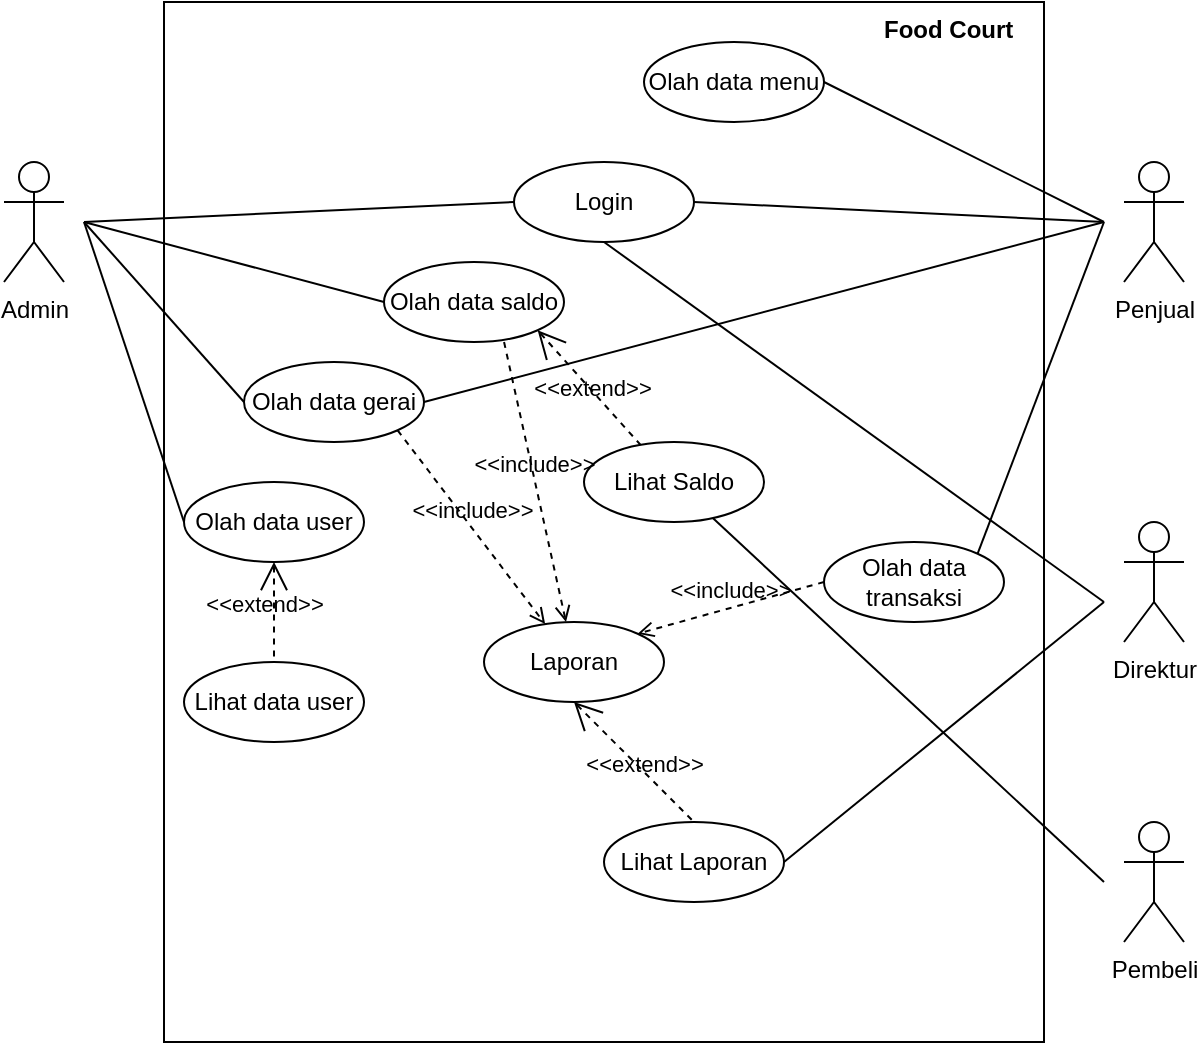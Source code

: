 <mxfile version="20.4.0" type="github">
  <diagram id="5NevkD6eyl63rK0qc-1e" name="Page-1">
    <mxGraphModel dx="814" dy="531" grid="1" gridSize="10" guides="1" tooltips="1" connect="1" arrows="1" fold="1" page="1" pageScale="1" pageWidth="850" pageHeight="1100" math="0" shadow="0">
      <root>
        <mxCell id="0" />
        <mxCell id="1" parent="0" />
        <mxCell id="AvcMGMHJoSDBEEvndyEJ-1" value="&lt;div style=&quot;&quot;&gt;&lt;span style=&quot;background-color: initial;&quot;&gt;Food Court&amp;nbsp; &amp;nbsp;&amp;nbsp;&lt;/span&gt;&lt;/div&gt;" style="shape=rect;html=1;verticalAlign=top;fontStyle=1;whiteSpace=wrap;align=right;" vertex="1" parent="1">
          <mxGeometry x="160" y="10" width="440" height="520" as="geometry" />
        </mxCell>
        <mxCell id="AvcMGMHJoSDBEEvndyEJ-2" value="Admin" style="shape=umlActor;html=1;verticalLabelPosition=bottom;verticalAlign=top;align=center;" vertex="1" parent="1">
          <mxGeometry x="80" y="90" width="30" height="60" as="geometry" />
        </mxCell>
        <mxCell id="AvcMGMHJoSDBEEvndyEJ-3" value="Login" style="ellipse;whiteSpace=wrap;html=1;" vertex="1" parent="1">
          <mxGeometry x="335" y="90" width="90" height="40" as="geometry" />
        </mxCell>
        <mxCell id="AvcMGMHJoSDBEEvndyEJ-4" value="" style="edgeStyle=none;html=1;endArrow=none;verticalAlign=bottom;rounded=0;entryX=0;entryY=0.5;entryDx=0;entryDy=0;" edge="1" parent="1" target="AvcMGMHJoSDBEEvndyEJ-3">
          <mxGeometry width="160" relative="1" as="geometry">
            <mxPoint x="120" y="120" as="sourcePoint" />
            <mxPoint x="430" y="180" as="targetPoint" />
          </mxGeometry>
        </mxCell>
        <mxCell id="AvcMGMHJoSDBEEvndyEJ-5" value="Penjual" style="shape=umlActor;html=1;verticalLabelPosition=bottom;verticalAlign=top;align=center;" vertex="1" parent="1">
          <mxGeometry x="640" y="90" width="30" height="60" as="geometry" />
        </mxCell>
        <mxCell id="AvcMGMHJoSDBEEvndyEJ-6" value="" style="edgeStyle=none;html=1;endArrow=none;verticalAlign=bottom;rounded=0;exitX=1;exitY=0.5;exitDx=0;exitDy=0;" edge="1" parent="1" source="AvcMGMHJoSDBEEvndyEJ-3">
          <mxGeometry width="160" relative="1" as="geometry">
            <mxPoint x="130" y="130" as="sourcePoint" />
            <mxPoint x="630" y="120" as="targetPoint" />
          </mxGeometry>
        </mxCell>
        <mxCell id="AvcMGMHJoSDBEEvndyEJ-7" value="Direktur" style="shape=umlActor;html=1;verticalLabelPosition=bottom;verticalAlign=top;align=center;" vertex="1" parent="1">
          <mxGeometry x="640" y="270" width="30" height="60" as="geometry" />
        </mxCell>
        <mxCell id="AvcMGMHJoSDBEEvndyEJ-8" value="" style="edgeStyle=none;html=1;endArrow=none;verticalAlign=bottom;rounded=0;entryX=0.5;entryY=1;entryDx=0;entryDy=0;" edge="1" parent="1" target="AvcMGMHJoSDBEEvndyEJ-3">
          <mxGeometry width="160" relative="1" as="geometry">
            <mxPoint x="630" y="310" as="sourcePoint" />
            <mxPoint x="345" y="120" as="targetPoint" />
          </mxGeometry>
        </mxCell>
        <mxCell id="AvcMGMHJoSDBEEvndyEJ-9" value="Olah data user" style="ellipse;whiteSpace=wrap;html=1;" vertex="1" parent="1">
          <mxGeometry x="170" y="250" width="90" height="40" as="geometry" />
        </mxCell>
        <mxCell id="AvcMGMHJoSDBEEvndyEJ-11" value="" style="edgeStyle=none;html=1;endArrow=none;verticalAlign=bottom;rounded=0;entryX=0;entryY=0.5;entryDx=0;entryDy=0;" edge="1" parent="1" target="AvcMGMHJoSDBEEvndyEJ-9">
          <mxGeometry width="160" relative="1" as="geometry">
            <mxPoint x="120" y="120" as="sourcePoint" />
            <mxPoint x="355" y="130" as="targetPoint" />
          </mxGeometry>
        </mxCell>
        <mxCell id="AvcMGMHJoSDBEEvndyEJ-12" value="Lihat data user" style="ellipse;whiteSpace=wrap;html=1;" vertex="1" parent="1">
          <mxGeometry x="170" y="340" width="90" height="40" as="geometry" />
        </mxCell>
        <mxCell id="AvcMGMHJoSDBEEvndyEJ-13" value="&amp;lt;&amp;lt;extend&amp;gt;&amp;gt;" style="edgeStyle=none;html=1;startArrow=open;endArrow=none;startSize=12;verticalAlign=bottom;dashed=1;labelBackgroundColor=none;rounded=0;exitX=0.5;exitY=1;exitDx=0;exitDy=0;" edge="1" parent="1" source="AvcMGMHJoSDBEEvndyEJ-9" target="AvcMGMHJoSDBEEvndyEJ-12">
          <mxGeometry x="0.2" y="-5" width="160" relative="1" as="geometry">
            <mxPoint x="120" y="380" as="sourcePoint" />
            <mxPoint x="280" y="380" as="targetPoint" />
            <mxPoint as="offset" />
          </mxGeometry>
        </mxCell>
        <mxCell id="AvcMGMHJoSDBEEvndyEJ-14" value="Olah data saldo" style="ellipse;whiteSpace=wrap;html=1;" vertex="1" parent="1">
          <mxGeometry x="270" y="140" width="90" height="40" as="geometry" />
        </mxCell>
        <mxCell id="AvcMGMHJoSDBEEvndyEJ-15" value="" style="edgeStyle=none;html=1;endArrow=none;verticalAlign=bottom;rounded=0;entryX=0;entryY=0.5;entryDx=0;entryDy=0;" edge="1" parent="1" target="AvcMGMHJoSDBEEvndyEJ-14">
          <mxGeometry width="160" relative="1" as="geometry">
            <mxPoint x="120" y="120" as="sourcePoint" />
            <mxPoint x="365" y="140" as="targetPoint" />
          </mxGeometry>
        </mxCell>
        <mxCell id="AvcMGMHJoSDBEEvndyEJ-16" value="Olah data gerai" style="ellipse;whiteSpace=wrap;html=1;" vertex="1" parent="1">
          <mxGeometry x="200" y="190" width="90" height="40" as="geometry" />
        </mxCell>
        <mxCell id="AvcMGMHJoSDBEEvndyEJ-17" value="" style="edgeStyle=none;html=1;endArrow=none;verticalAlign=bottom;rounded=0;entryX=0;entryY=0.5;entryDx=0;entryDy=0;" edge="1" parent="1" target="AvcMGMHJoSDBEEvndyEJ-16">
          <mxGeometry width="160" relative="1" as="geometry">
            <mxPoint x="120" y="120" as="sourcePoint" />
            <mxPoint x="375" y="150" as="targetPoint" />
          </mxGeometry>
        </mxCell>
        <mxCell id="AvcMGMHJoSDBEEvndyEJ-18" value="" style="edgeStyle=none;html=1;endArrow=none;verticalAlign=bottom;rounded=0;exitX=1;exitY=0.5;exitDx=0;exitDy=0;" edge="1" parent="1" source="AvcMGMHJoSDBEEvndyEJ-16">
          <mxGeometry width="160" relative="1" as="geometry">
            <mxPoint x="170" y="170" as="sourcePoint" />
            <mxPoint x="630" y="120" as="targetPoint" />
          </mxGeometry>
        </mxCell>
        <mxCell id="AvcMGMHJoSDBEEvndyEJ-19" value="Olah data transaksi" style="ellipse;whiteSpace=wrap;html=1;" vertex="1" parent="1">
          <mxGeometry x="490" y="280" width="90" height="40" as="geometry" />
        </mxCell>
        <mxCell id="AvcMGMHJoSDBEEvndyEJ-21" value="" style="edgeStyle=none;html=1;endArrow=none;verticalAlign=bottom;rounded=0;exitX=1;exitY=0;exitDx=0;exitDy=0;" edge="1" parent="1" source="AvcMGMHJoSDBEEvndyEJ-19">
          <mxGeometry width="160" relative="1" as="geometry">
            <mxPoint x="180" y="180" as="sourcePoint" />
            <mxPoint x="630" y="120" as="targetPoint" />
          </mxGeometry>
        </mxCell>
        <mxCell id="AvcMGMHJoSDBEEvndyEJ-22" value="Lihat Saldo" style="ellipse;whiteSpace=wrap;html=1;" vertex="1" parent="1">
          <mxGeometry x="370" y="230" width="90" height="40" as="geometry" />
        </mxCell>
        <mxCell id="AvcMGMHJoSDBEEvndyEJ-23" value="&amp;lt;&amp;lt;extend&amp;gt;&amp;gt;" style="edgeStyle=none;html=1;startArrow=open;endArrow=none;startSize=12;verticalAlign=bottom;dashed=1;labelBackgroundColor=none;rounded=0;exitX=1;exitY=1;exitDx=0;exitDy=0;" edge="1" parent="1" source="AvcMGMHJoSDBEEvndyEJ-14" target="AvcMGMHJoSDBEEvndyEJ-22">
          <mxGeometry x="0.2" y="-5" width="160" relative="1" as="geometry">
            <mxPoint x="255" y="300" as="sourcePoint" />
            <mxPoint x="255" y="350" as="targetPoint" />
            <mxPoint as="offset" />
          </mxGeometry>
        </mxCell>
        <mxCell id="AvcMGMHJoSDBEEvndyEJ-24" value="Pembeli" style="shape=umlActor;html=1;verticalLabelPosition=bottom;verticalAlign=top;align=center;" vertex="1" parent="1">
          <mxGeometry x="640" y="420" width="30" height="60" as="geometry" />
        </mxCell>
        <mxCell id="AvcMGMHJoSDBEEvndyEJ-25" value="" style="edgeStyle=none;html=1;endArrow=none;verticalAlign=bottom;rounded=0;" edge="1" parent="1" source="AvcMGMHJoSDBEEvndyEJ-22">
          <mxGeometry width="160" relative="1" as="geometry">
            <mxPoint x="130" y="130" as="sourcePoint" />
            <mxPoint x="630" y="450" as="targetPoint" />
          </mxGeometry>
        </mxCell>
        <mxCell id="AvcMGMHJoSDBEEvndyEJ-26" value="Lihat Laporan" style="ellipse;whiteSpace=wrap;html=1;" vertex="1" parent="1">
          <mxGeometry x="380" y="420" width="90" height="40" as="geometry" />
        </mxCell>
        <mxCell id="AvcMGMHJoSDBEEvndyEJ-27" value="" style="edgeStyle=none;html=1;endArrow=none;verticalAlign=bottom;rounded=0;entryX=1;entryY=0.5;entryDx=0;entryDy=0;" edge="1" parent="1" target="AvcMGMHJoSDBEEvndyEJ-26">
          <mxGeometry width="160" relative="1" as="geometry">
            <mxPoint x="630" y="310" as="sourcePoint" />
            <mxPoint x="220" y="230" as="targetPoint" />
          </mxGeometry>
        </mxCell>
        <mxCell id="AvcMGMHJoSDBEEvndyEJ-28" value="Laporan" style="ellipse;whiteSpace=wrap;html=1;" vertex="1" parent="1">
          <mxGeometry x="320" y="320" width="90" height="40" as="geometry" />
        </mxCell>
        <mxCell id="AvcMGMHJoSDBEEvndyEJ-29" value="&amp;lt;&amp;lt;include&amp;gt;&amp;gt;" style="edgeStyle=none;html=1;endArrow=open;verticalAlign=bottom;dashed=1;labelBackgroundColor=none;rounded=0;exitX=1;exitY=1;exitDx=0;exitDy=0;" edge="1" parent="1" source="AvcMGMHJoSDBEEvndyEJ-16" target="AvcMGMHJoSDBEEvndyEJ-28">
          <mxGeometry width="160" relative="1" as="geometry">
            <mxPoint x="280" y="300" as="sourcePoint" />
            <mxPoint x="440" y="300" as="targetPoint" />
          </mxGeometry>
        </mxCell>
        <mxCell id="AvcMGMHJoSDBEEvndyEJ-30" value="&amp;lt;&amp;lt;include&amp;gt;&amp;gt;" style="edgeStyle=none;html=1;endArrow=open;verticalAlign=bottom;dashed=1;labelBackgroundColor=none;rounded=0;exitX=0;exitY=0.5;exitDx=0;exitDy=0;entryX=1;entryY=0;entryDx=0;entryDy=0;" edge="1" parent="1" source="AvcMGMHJoSDBEEvndyEJ-19" target="AvcMGMHJoSDBEEvndyEJ-28">
          <mxGeometry width="160" relative="1" as="geometry">
            <mxPoint x="286.82" y="234.142" as="sourcePoint" />
            <mxPoint x="373.53" y="331.388" as="targetPoint" />
          </mxGeometry>
        </mxCell>
        <mxCell id="AvcMGMHJoSDBEEvndyEJ-31" value="&amp;lt;&amp;lt;include&amp;gt;&amp;gt;" style="edgeStyle=none;html=1;endArrow=open;verticalAlign=bottom;dashed=1;labelBackgroundColor=none;rounded=0;exitX=0.667;exitY=1;exitDx=0;exitDy=0;exitPerimeter=0;" edge="1" parent="1" source="AvcMGMHJoSDBEEvndyEJ-14">
          <mxGeometry width="160" relative="1" as="geometry">
            <mxPoint x="286.82" y="234.142" as="sourcePoint" />
            <mxPoint x="361" y="320" as="targetPoint" />
          </mxGeometry>
        </mxCell>
        <mxCell id="AvcMGMHJoSDBEEvndyEJ-32" value="&amp;lt;&amp;lt;extend&amp;gt;&amp;gt;" style="edgeStyle=none;html=1;startArrow=open;endArrow=none;startSize=12;verticalAlign=bottom;dashed=1;labelBackgroundColor=none;rounded=0;exitX=0.5;exitY=1;exitDx=0;exitDy=0;entryX=0.5;entryY=0;entryDx=0;entryDy=0;" edge="1" parent="1" source="AvcMGMHJoSDBEEvndyEJ-28" target="AvcMGMHJoSDBEEvndyEJ-26">
          <mxGeometry x="0.25" y="-4" width="160" relative="1" as="geometry">
            <mxPoint x="310" y="420" as="sourcePoint" />
            <mxPoint x="470" y="420" as="targetPoint" />
            <mxPoint as="offset" />
          </mxGeometry>
        </mxCell>
        <mxCell id="AvcMGMHJoSDBEEvndyEJ-33" value="Olah data menu" style="ellipse;whiteSpace=wrap;html=1;" vertex="1" parent="1">
          <mxGeometry x="400" y="30" width="90" height="40" as="geometry" />
        </mxCell>
        <mxCell id="AvcMGMHJoSDBEEvndyEJ-34" value="" style="edgeStyle=none;html=1;endArrow=none;verticalAlign=bottom;rounded=0;exitX=1;exitY=0.5;exitDx=0;exitDy=0;" edge="1" parent="1" source="AvcMGMHJoSDBEEvndyEJ-33">
          <mxGeometry width="160" relative="1" as="geometry">
            <mxPoint x="130" y="130" as="sourcePoint" />
            <mxPoint x="630" y="120" as="targetPoint" />
          </mxGeometry>
        </mxCell>
      </root>
    </mxGraphModel>
  </diagram>
</mxfile>
